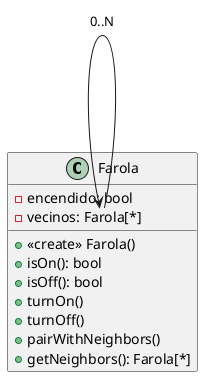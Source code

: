 @startuml
class Farola {
-encendido: bool
-vecinos: Farola[*]
+<<create>> Farola()
+isOn(): bool
+isOff(): bool
+turnOn()
+turnOff()
+pairWithNeighbors()
+getNeighbors(): Farola[*]
}

Farola::vecinos -r-> Farola::vecinos : 0..N
@enduml
